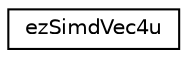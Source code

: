 digraph "Graphical Class Hierarchy"
{
 // LATEX_PDF_SIZE
  edge [fontname="Helvetica",fontsize="10",labelfontname="Helvetica",labelfontsize="10"];
  node [fontname="Helvetica",fontsize="10",shape=record];
  rankdir="LR";
  Node0 [label="ezSimdVec4u",height=0.2,width=0.4,color="black", fillcolor="white", style="filled",URL="$d5/de5/classez_simd_vec4u.htm",tooltip="A SIMD 4-component vector class of unsigned 32b integers."];
}
